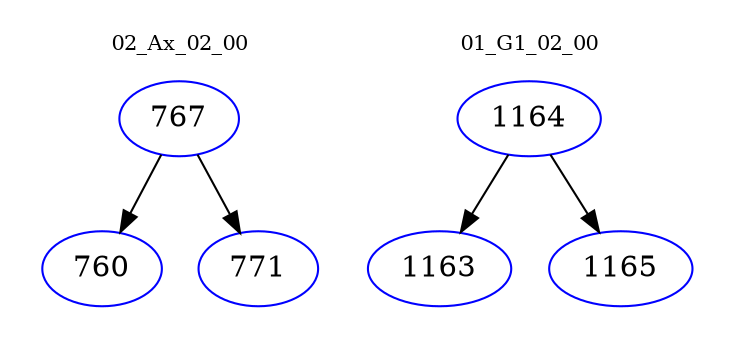 digraph{
subgraph cluster_0 {
color = white
label = "02_Ax_02_00";
fontsize=10;
T0_767 [label="767", color="blue"]
T0_767 -> T0_760 [color="black"]
T0_760 [label="760", color="blue"]
T0_767 -> T0_771 [color="black"]
T0_771 [label="771", color="blue"]
}
subgraph cluster_1 {
color = white
label = "01_G1_02_00";
fontsize=10;
T1_1164 [label="1164", color="blue"]
T1_1164 -> T1_1163 [color="black"]
T1_1163 [label="1163", color="blue"]
T1_1164 -> T1_1165 [color="black"]
T1_1165 [label="1165", color="blue"]
}
}
